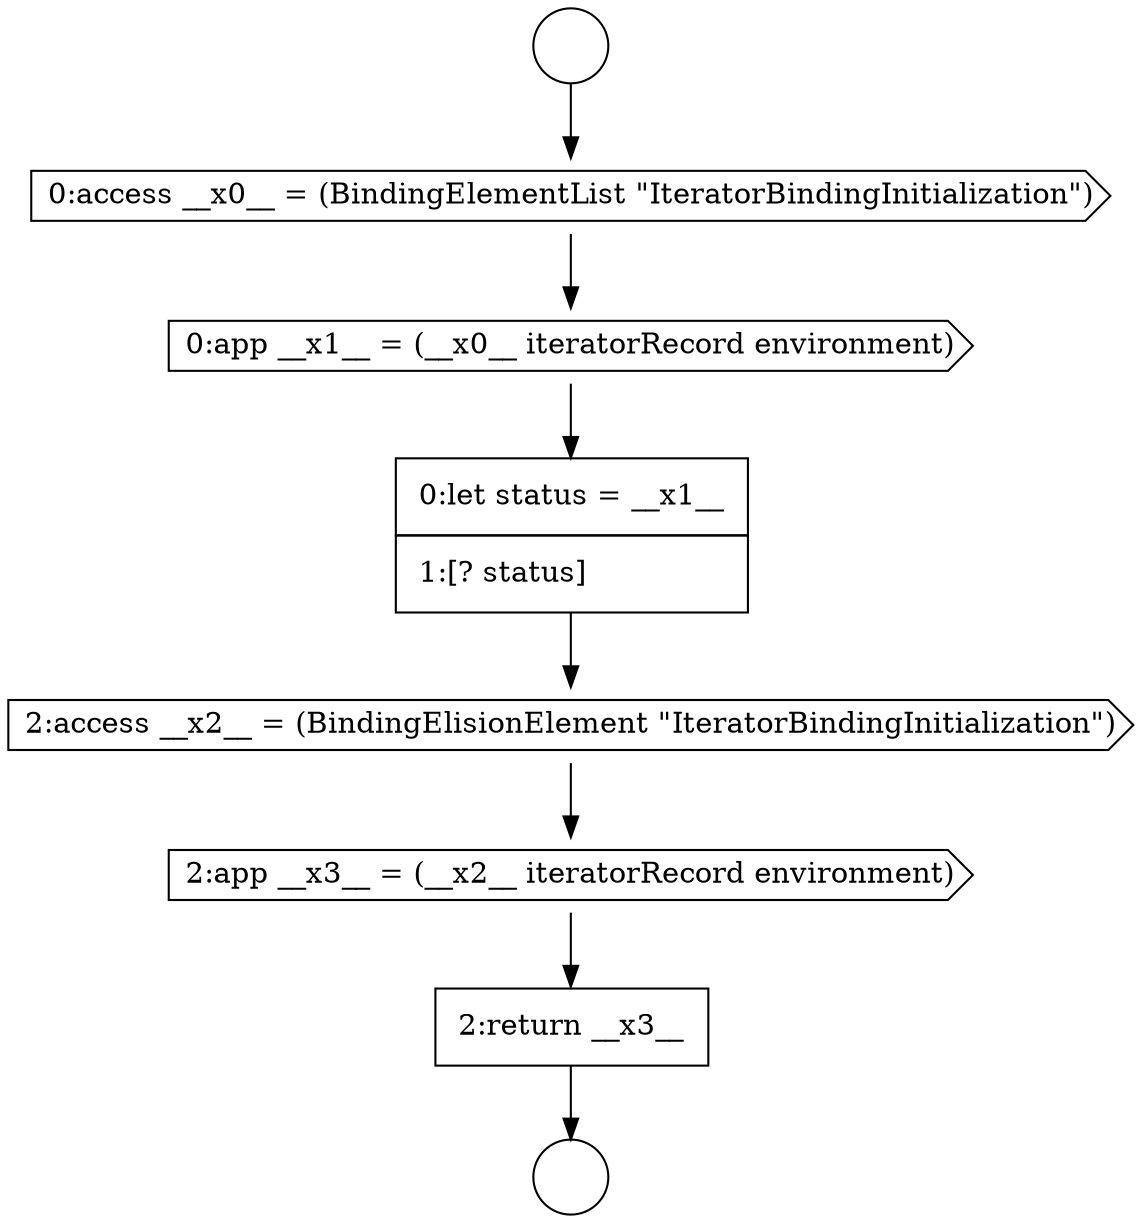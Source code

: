 digraph {
  node5999 [shape=cds, label=<<font color="black">2:app __x3__ = (__x2__ iteratorRecord environment)</font>> color="black" fillcolor="white" style=filled]
  node6000 [shape=none, margin=0, label=<<font color="black">
    <table border="0" cellborder="1" cellspacing="0" cellpadding="10">
      <tr><td align="left">2:return __x3__</td></tr>
    </table>
  </font>> color="black" fillcolor="white" style=filled]
  node5993 [shape=circle label=" " color="black" fillcolor="white" style=filled]
  node5996 [shape=cds, label=<<font color="black">0:app __x1__ = (__x0__ iteratorRecord environment)</font>> color="black" fillcolor="white" style=filled]
  node5997 [shape=none, margin=0, label=<<font color="black">
    <table border="0" cellborder="1" cellspacing="0" cellpadding="10">
      <tr><td align="left">0:let status = __x1__</td></tr>
      <tr><td align="left">1:[? status]</td></tr>
    </table>
  </font>> color="black" fillcolor="white" style=filled]
  node5994 [shape=circle label=" " color="black" fillcolor="white" style=filled]
  node5995 [shape=cds, label=<<font color="black">0:access __x0__ = (BindingElementList &quot;IteratorBindingInitialization&quot;)</font>> color="black" fillcolor="white" style=filled]
  node5998 [shape=cds, label=<<font color="black">2:access __x2__ = (BindingElisionElement &quot;IteratorBindingInitialization&quot;)</font>> color="black" fillcolor="white" style=filled]
  node5995 -> node5996 [ color="black"]
  node6000 -> node5994 [ color="black"]
  node5997 -> node5998 [ color="black"]
  node5998 -> node5999 [ color="black"]
  node5996 -> node5997 [ color="black"]
  node5993 -> node5995 [ color="black"]
  node5999 -> node6000 [ color="black"]
}
